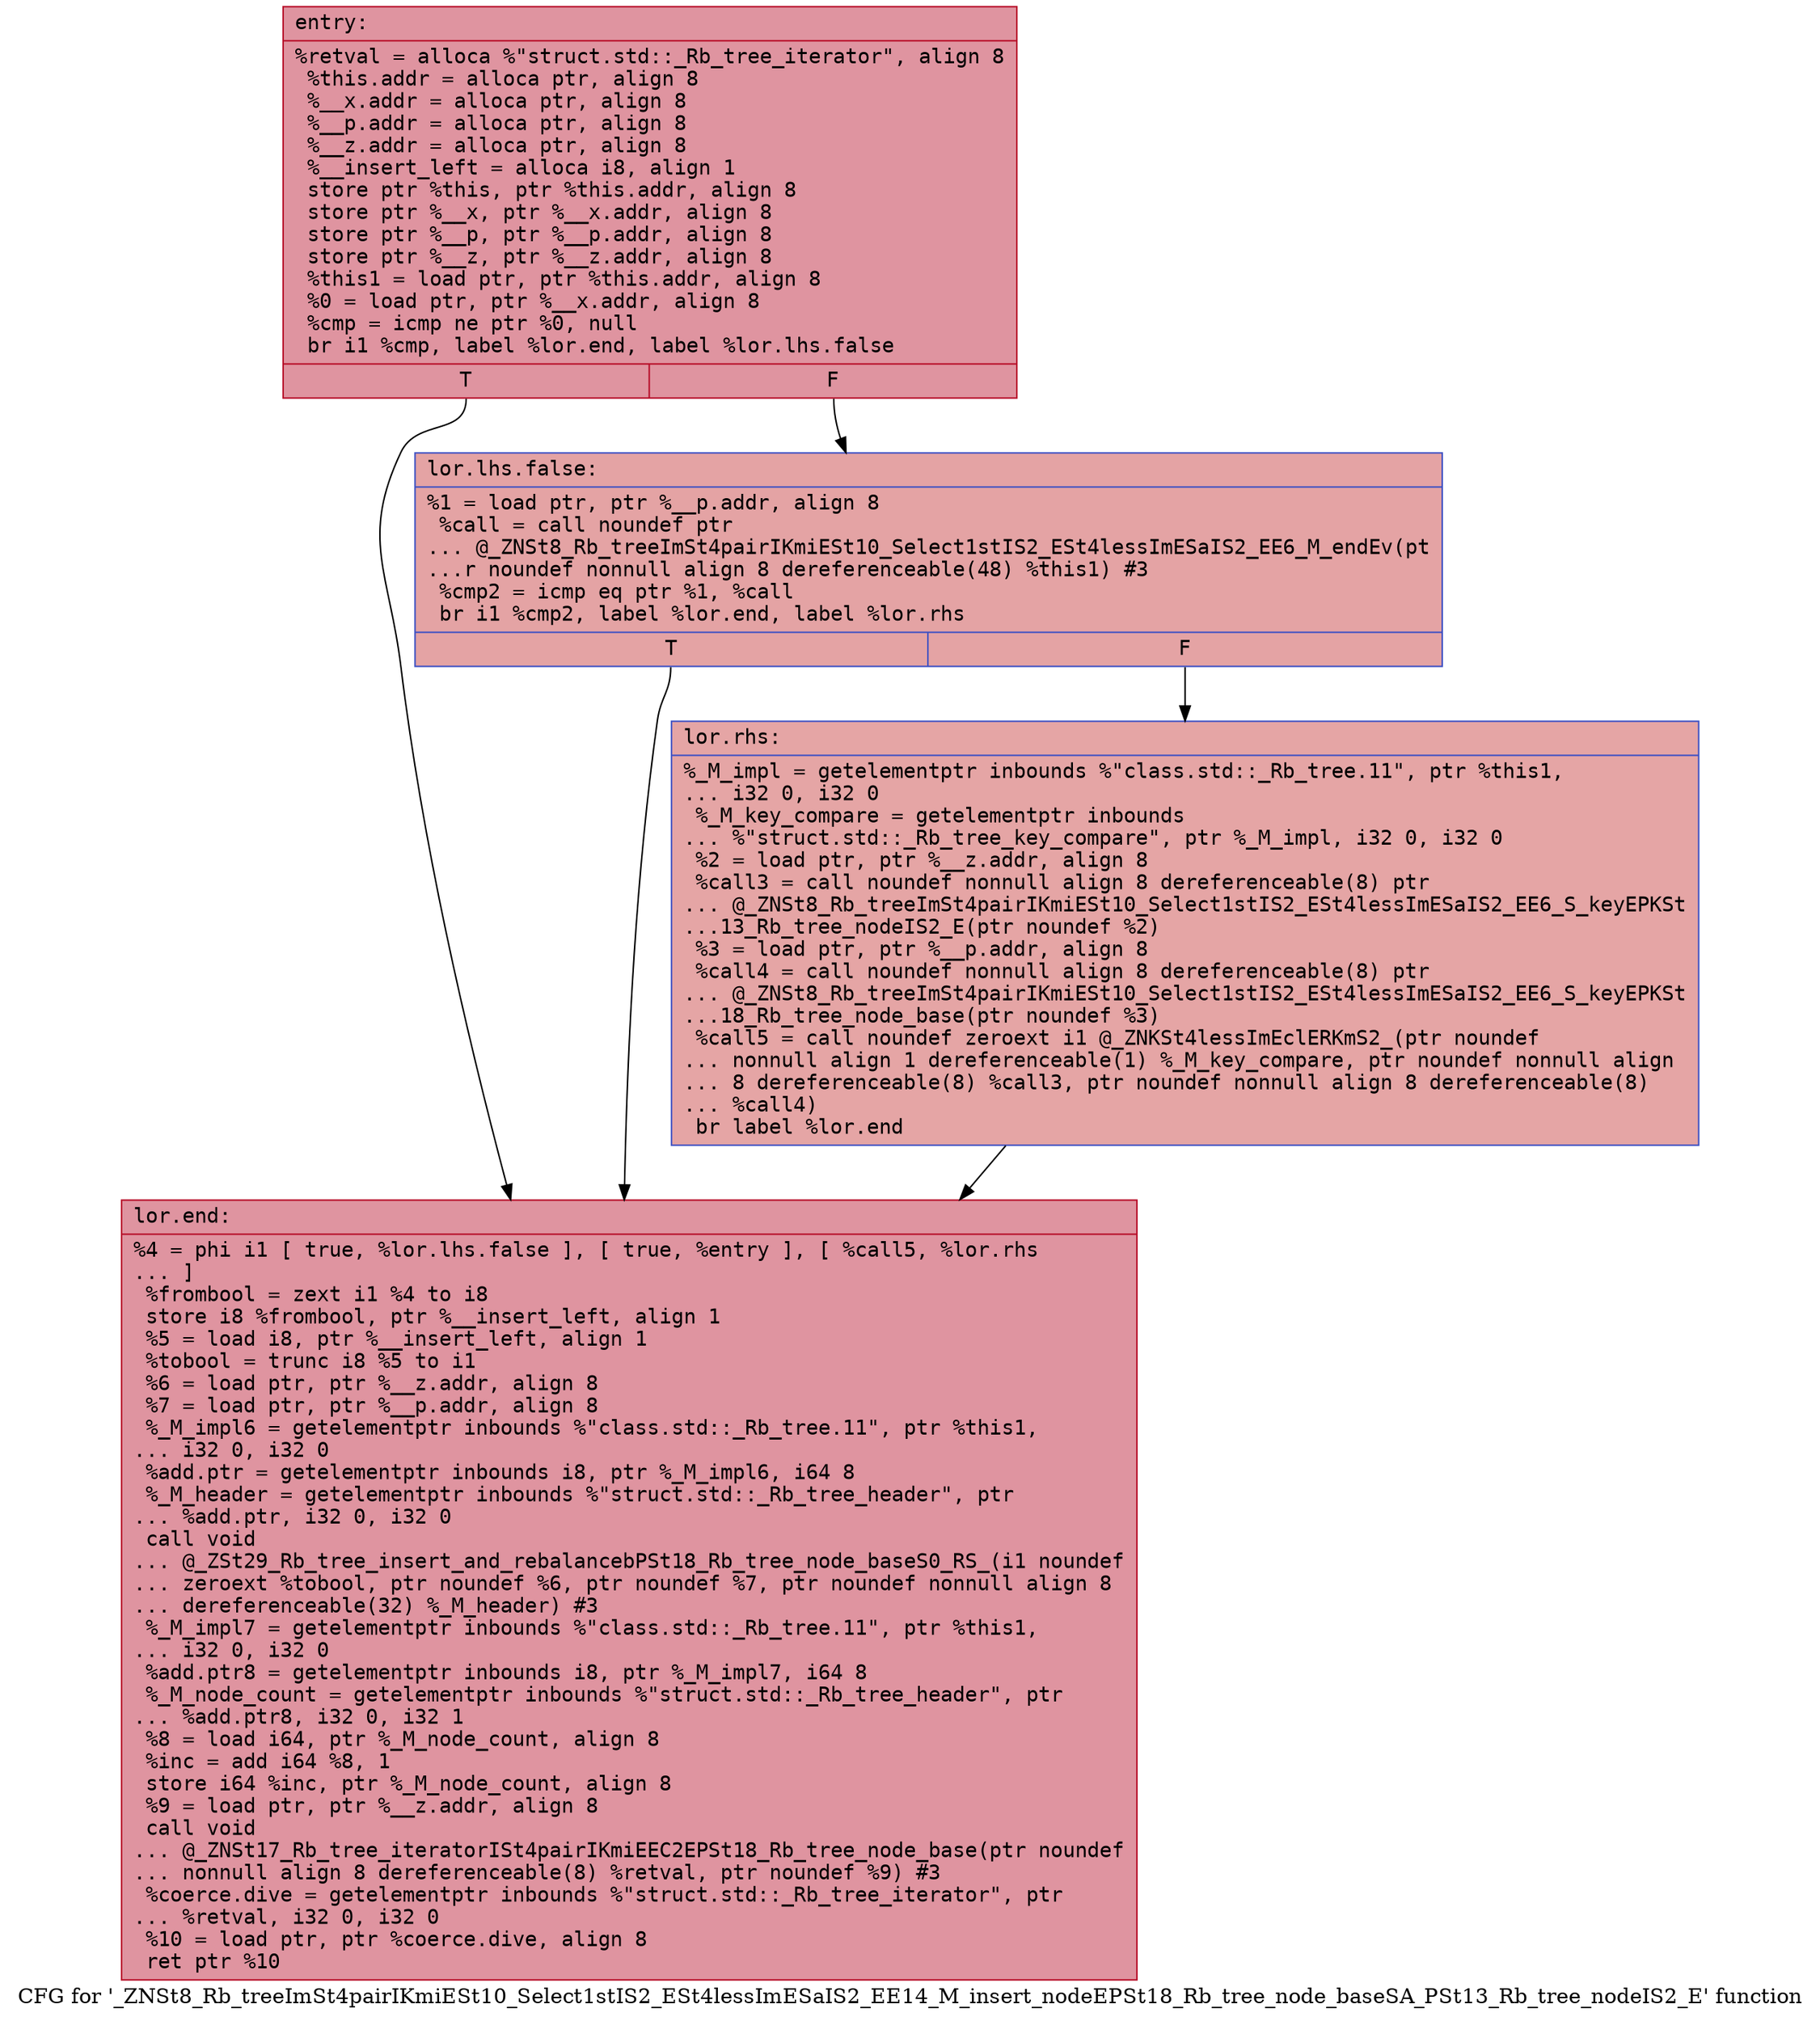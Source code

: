digraph "CFG for '_ZNSt8_Rb_treeImSt4pairIKmiESt10_Select1stIS2_ESt4lessImESaIS2_EE14_M_insert_nodeEPSt18_Rb_tree_node_baseSA_PSt13_Rb_tree_nodeIS2_E' function" {
	label="CFG for '_ZNSt8_Rb_treeImSt4pairIKmiESt10_Select1stIS2_ESt4lessImESaIS2_EE14_M_insert_nodeEPSt18_Rb_tree_node_baseSA_PSt13_Rb_tree_nodeIS2_E' function";

	Node0x55dfe4bd2aa0 [shape=record,color="#b70d28ff", style=filled, fillcolor="#b70d2870" fontname="Courier",label="{entry:\l|  %retval = alloca %\"struct.std::_Rb_tree_iterator\", align 8\l  %this.addr = alloca ptr, align 8\l  %__x.addr = alloca ptr, align 8\l  %__p.addr = alloca ptr, align 8\l  %__z.addr = alloca ptr, align 8\l  %__insert_left = alloca i8, align 1\l  store ptr %this, ptr %this.addr, align 8\l  store ptr %__x, ptr %__x.addr, align 8\l  store ptr %__p, ptr %__p.addr, align 8\l  store ptr %__z, ptr %__z.addr, align 8\l  %this1 = load ptr, ptr %this.addr, align 8\l  %0 = load ptr, ptr %__x.addr, align 8\l  %cmp = icmp ne ptr %0, null\l  br i1 %cmp, label %lor.end, label %lor.lhs.false\l|{<s0>T|<s1>F}}"];
	Node0x55dfe4bd2aa0:s0 -> Node0x55dfe4bd33b0[tooltip="entry -> lor.end\nProbability 62.50%" ];
	Node0x55dfe4bd2aa0:s1 -> Node0x55dfe4bd3420[tooltip="entry -> lor.lhs.false\nProbability 37.50%" ];
	Node0x55dfe4bd3420 [shape=record,color="#3d50c3ff", style=filled, fillcolor="#c32e3170" fontname="Courier",label="{lor.lhs.false:\l|  %1 = load ptr, ptr %__p.addr, align 8\l  %call = call noundef ptr\l... @_ZNSt8_Rb_treeImSt4pairIKmiESt10_Select1stIS2_ESt4lessImESaIS2_EE6_M_endEv(pt\l...r noundef nonnull align 8 dereferenceable(48) %this1) #3\l  %cmp2 = icmp eq ptr %1, %call\l  br i1 %cmp2, label %lor.end, label %lor.rhs\l|{<s0>T|<s1>F}}"];
	Node0x55dfe4bd3420:s0 -> Node0x55dfe4bd33b0[tooltip="lor.lhs.false -> lor.end\nProbability 37.50%" ];
	Node0x55dfe4bd3420:s1 -> Node0x55dfe4bd37e0[tooltip="lor.lhs.false -> lor.rhs\nProbability 62.50%" ];
	Node0x55dfe4bd37e0 [shape=record,color="#3d50c3ff", style=filled, fillcolor="#c5333470" fontname="Courier",label="{lor.rhs:\l|  %_M_impl = getelementptr inbounds %\"class.std::_Rb_tree.11\", ptr %this1,\l... i32 0, i32 0\l  %_M_key_compare = getelementptr inbounds\l... %\"struct.std::_Rb_tree_key_compare\", ptr %_M_impl, i32 0, i32 0\l  %2 = load ptr, ptr %__z.addr, align 8\l  %call3 = call noundef nonnull align 8 dereferenceable(8) ptr\l... @_ZNSt8_Rb_treeImSt4pairIKmiESt10_Select1stIS2_ESt4lessImESaIS2_EE6_S_keyEPKSt\l...13_Rb_tree_nodeIS2_E(ptr noundef %2)\l  %3 = load ptr, ptr %__p.addr, align 8\l  %call4 = call noundef nonnull align 8 dereferenceable(8) ptr\l... @_ZNSt8_Rb_treeImSt4pairIKmiESt10_Select1stIS2_ESt4lessImESaIS2_EE6_S_keyEPKSt\l...18_Rb_tree_node_base(ptr noundef %3)\l  %call5 = call noundef zeroext i1 @_ZNKSt4lessImEclERKmS2_(ptr noundef\l... nonnull align 1 dereferenceable(1) %_M_key_compare, ptr noundef nonnull align\l... 8 dereferenceable(8) %call3, ptr noundef nonnull align 8 dereferenceable(8)\l... %call4)\l  br label %lor.end\l}"];
	Node0x55dfe4bd37e0 -> Node0x55dfe4bd33b0[tooltip="lor.rhs -> lor.end\nProbability 100.00%" ];
	Node0x55dfe4bd33b0 [shape=record,color="#b70d28ff", style=filled, fillcolor="#b70d2870" fontname="Courier",label="{lor.end:\l|  %4 = phi i1 [ true, %lor.lhs.false ], [ true, %entry ], [ %call5, %lor.rhs\l... ]\l  %frombool = zext i1 %4 to i8\l  store i8 %frombool, ptr %__insert_left, align 1\l  %5 = load i8, ptr %__insert_left, align 1\l  %tobool = trunc i8 %5 to i1\l  %6 = load ptr, ptr %__z.addr, align 8\l  %7 = load ptr, ptr %__p.addr, align 8\l  %_M_impl6 = getelementptr inbounds %\"class.std::_Rb_tree.11\", ptr %this1,\l... i32 0, i32 0\l  %add.ptr = getelementptr inbounds i8, ptr %_M_impl6, i64 8\l  %_M_header = getelementptr inbounds %\"struct.std::_Rb_tree_header\", ptr\l... %add.ptr, i32 0, i32 0\l  call void\l... @_ZSt29_Rb_tree_insert_and_rebalancebPSt18_Rb_tree_node_baseS0_RS_(i1 noundef\l... zeroext %tobool, ptr noundef %6, ptr noundef %7, ptr noundef nonnull align 8\l... dereferenceable(32) %_M_header) #3\l  %_M_impl7 = getelementptr inbounds %\"class.std::_Rb_tree.11\", ptr %this1,\l... i32 0, i32 0\l  %add.ptr8 = getelementptr inbounds i8, ptr %_M_impl7, i64 8\l  %_M_node_count = getelementptr inbounds %\"struct.std::_Rb_tree_header\", ptr\l... %add.ptr8, i32 0, i32 1\l  %8 = load i64, ptr %_M_node_count, align 8\l  %inc = add i64 %8, 1\l  store i64 %inc, ptr %_M_node_count, align 8\l  %9 = load ptr, ptr %__z.addr, align 8\l  call void\l... @_ZNSt17_Rb_tree_iteratorISt4pairIKmiEEC2EPSt18_Rb_tree_node_base(ptr noundef\l... nonnull align 8 dereferenceable(8) %retval, ptr noundef %9) #3\l  %coerce.dive = getelementptr inbounds %\"struct.std::_Rb_tree_iterator\", ptr\l... %retval, i32 0, i32 0\l  %10 = load ptr, ptr %coerce.dive, align 8\l  ret ptr %10\l}"];
}
